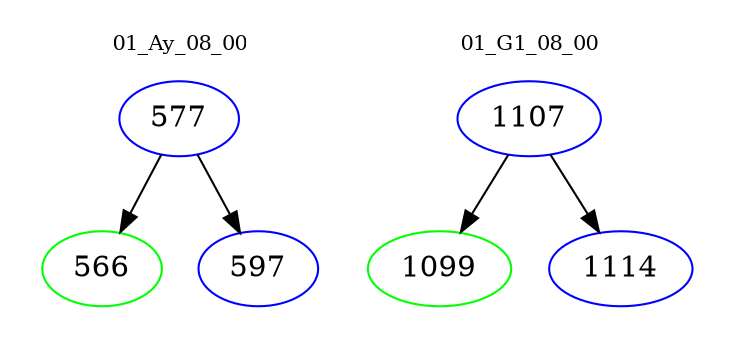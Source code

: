 digraph{
subgraph cluster_0 {
color = white
label = "01_Ay_08_00";
fontsize=10;
T0_577 [label="577", color="blue"]
T0_577 -> T0_566 [color="black"]
T0_566 [label="566", color="green"]
T0_577 -> T0_597 [color="black"]
T0_597 [label="597", color="blue"]
}
subgraph cluster_1 {
color = white
label = "01_G1_08_00";
fontsize=10;
T1_1107 [label="1107", color="blue"]
T1_1107 -> T1_1099 [color="black"]
T1_1099 [label="1099", color="green"]
T1_1107 -> T1_1114 [color="black"]
T1_1114 [label="1114", color="blue"]
}
}
